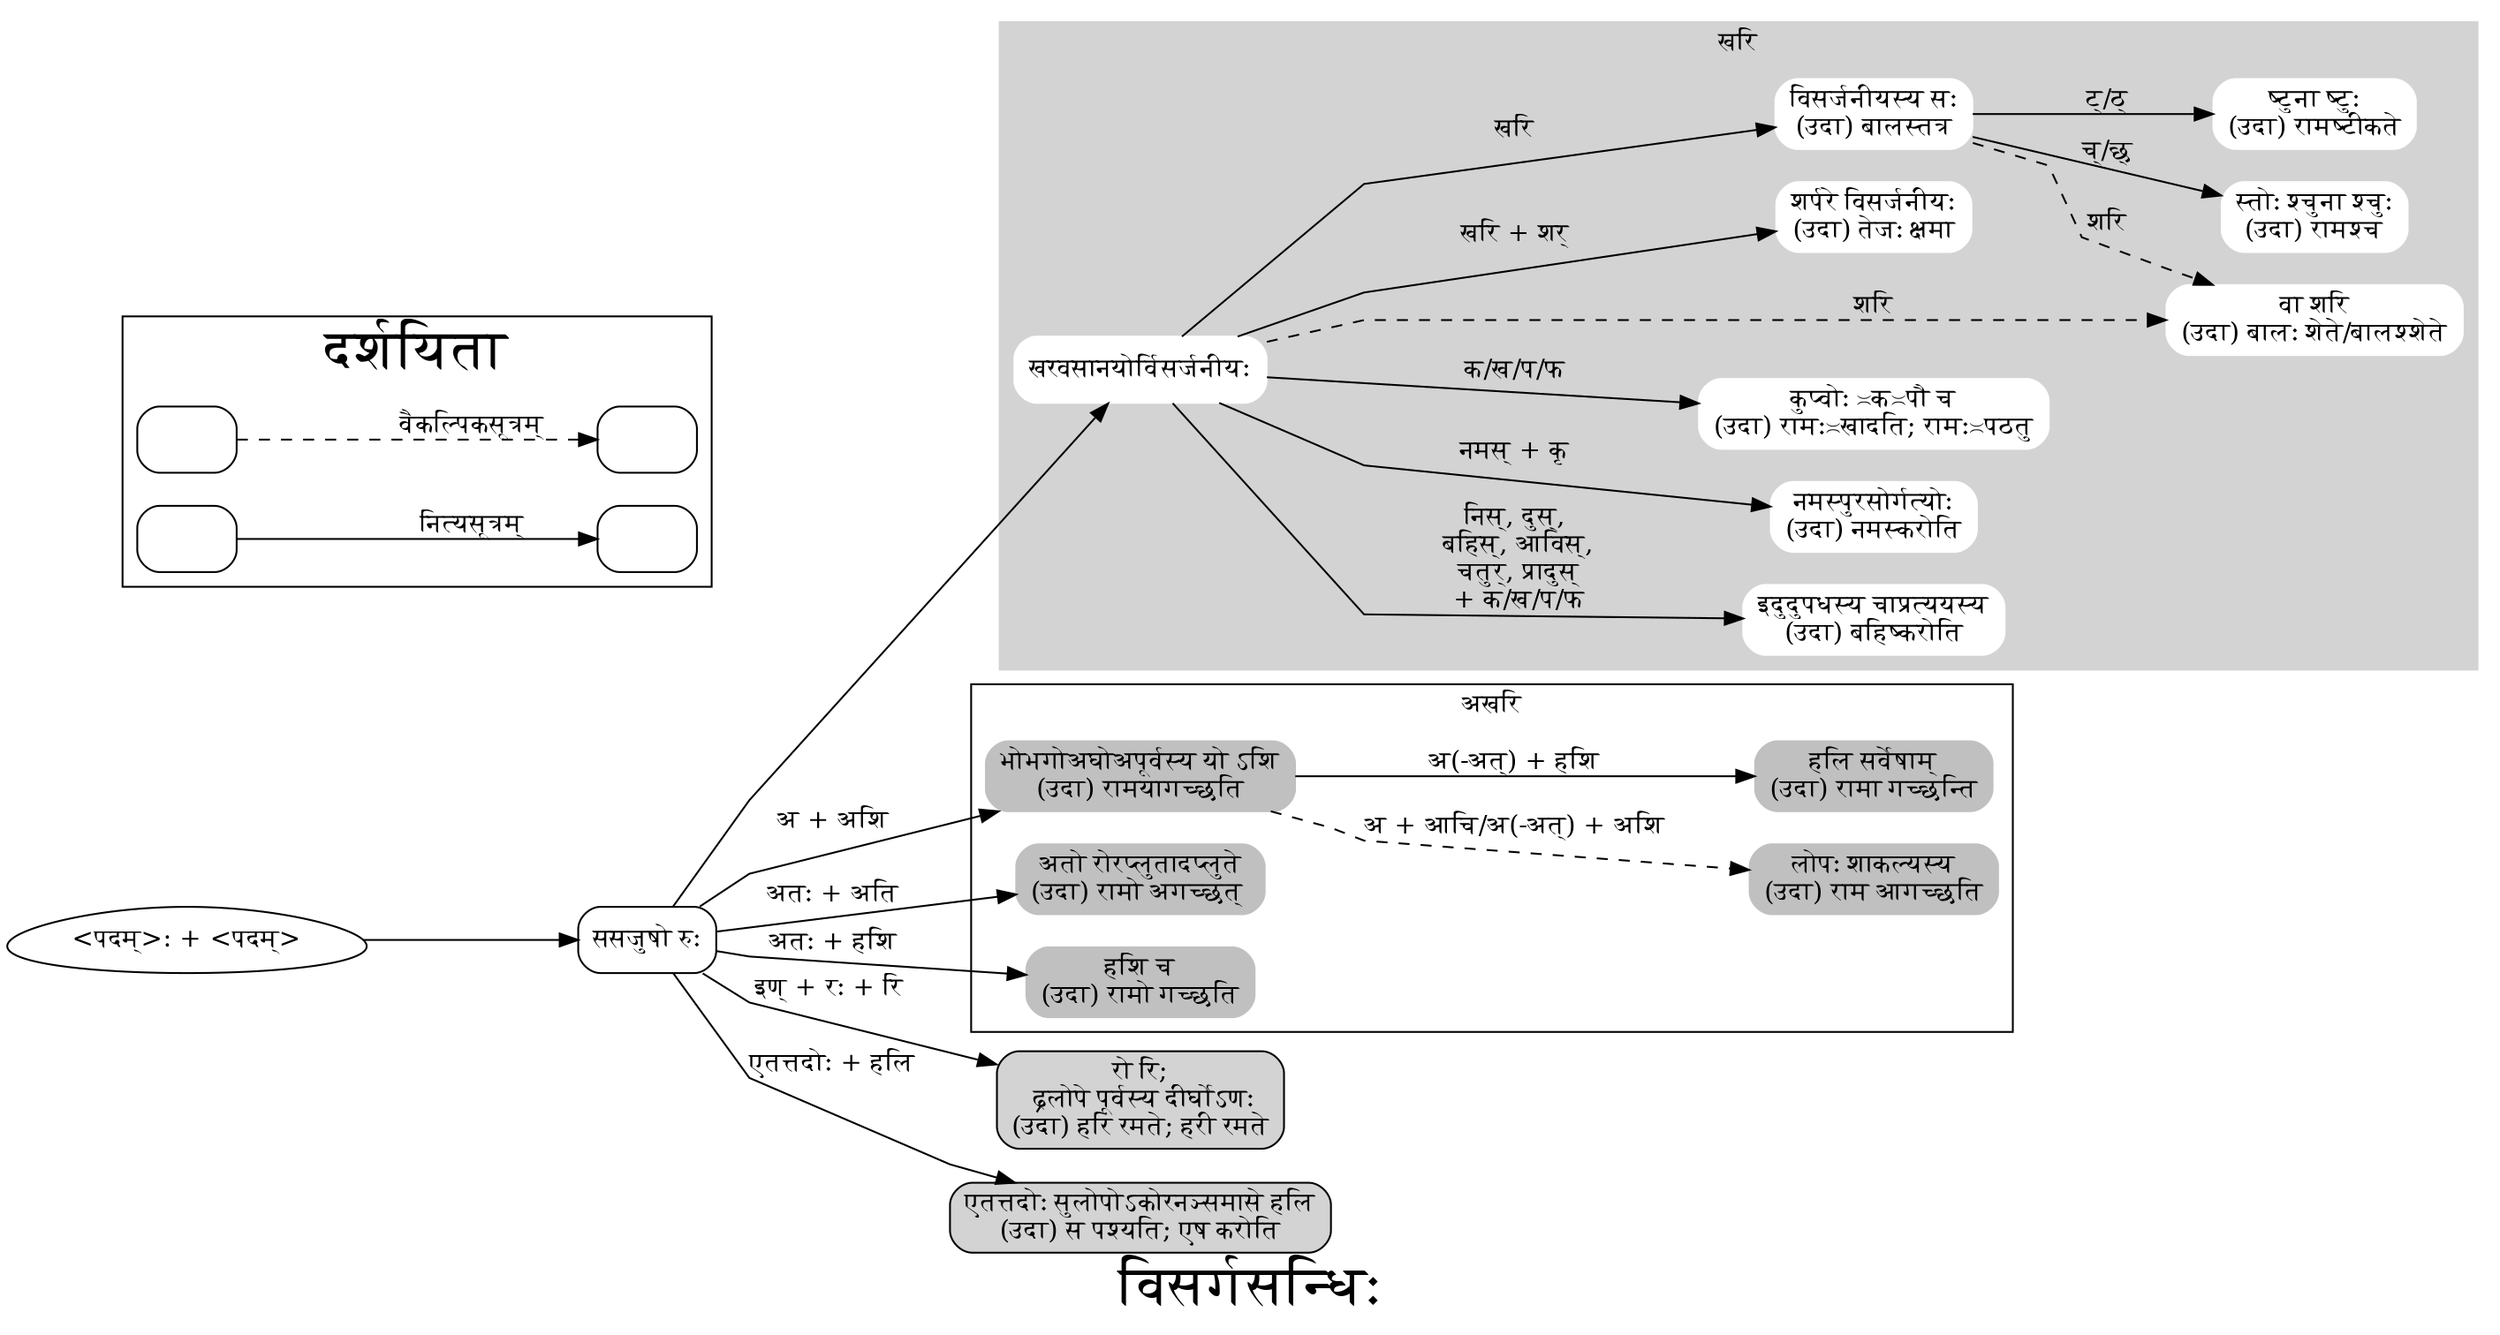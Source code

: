 digraph G {
        label="विसर्गसन्धिः";
        node [shape=box,
	      style=rounded];
        fontsize=30.0;
        rankdir=LR;
        splines=polyline;
        subgraph cluster_0 {
                label="खरि";
                fontsize = 14.0;
                style=filled;
                color=lightgrey;
                node [style="filled,rounded",
		      color=white];
                a0 [label="खरवसानयोर्विसर्जनीयः",
		    href="http://avg-sanskrit.org/sutras/8-3-15.html"];
                a6 [label="इदुदुपधस्य चाप्रत्ययस्य\n(उदा) बहिष्करोति"];
                a5 [label="नमस्पुरसोर्गत्योः\n(उदा) नमस्करोति"];
                a4 [label="कुप्वोः ≍क≍पौ च\n(उदा) रामः≍खादति; रामः≍पठतु"];
                a3 [label="वा शरि\n(उदा) बालः शेते/बालश्शेते"];
                a2 [label="शर्परे विसर्जनीयः\n(उदा) तेजः क्षमा"];
                a1 [label="विसर्जनीयस्य सः\n(उदा) बालस्तत्र",
		    href="http://avg-sanskrit.org/sutras/8-3-34.html"];
                a7 [label="स्तोः श्चुना श्चुः\n(उदा) रामश्च"];
                a8 [label="ष्टुना ष्टुः\n(उदा) रामष्टीकते"];
                a0 -> a1 [label="खरि"];
                a0 -> a2 [label="\nखरि + शर्"];
                a0 -> a3 [label="शरि",
			  style=dashed];
                a0 -> a4 [label="\nक/ख/प/फ"];
                a0 -> a5 [label="\nनमस् + कृ"];
                a0 -> a6 [label="निस्, दुस्,\n बहिस्, आविस्,\n चतुर्, प्रादुस्\n + क/ख/प/फ"];
                a1 -> a3 [label="\nशरि", style=dashed];
                a1 -> a7 [label="च्/छ्"];
                a1 -> a8 [label="ट्/ठ्"];
        }

        subgraph cluster_1 {
                label="अखरि";
                fontsize = 14.0;
                node [style="filled,rounded", color=grey];
                b0 [label="भोभगोअघोअपूर्वस्य यो ऽशि\n(उदा) रामयागच्छति"];
                b1 [label="अतो रोरप्लुतादप्लुते\n(उदा) रामो अगच्छत् "];
                b2 [label="हशि च\n(उदा) रामो गच्छति"];
                b3 [label="लोपः शाकल्यस्य\n(उदा) राम आगच्छति"];
                b4 [label="हलि सर्वेषाम्\n(उदा) रामा गच्छन्ति"];
                b0 -> b3 [label="\nअ + आचि/अ(-अत्) + अशि"; style=dashed];
                b0 -> b4 [label="अ(-अत्) + हशि"];
        }

        c0 [label="रो रि;\n ढ्रलोपे पूर्वस्य दीर्घोऽणः\n(उदा) हरि रमते; हरी रमते",
	    style="filled,rounded"];
        d0 [label="एतत्तदोः सुलोपोऽकोरनञ्समासे हलि\n(उदा) स पश्यति; एष करोति",
	    style="filled,rounded"];

        start0 [label="<पदम्>: + <पदम्>"];
        start1 [label="ससजुषो रुः",
		href="http://avg-sanskrit.org/sutras/8-2-66.html"];
        start0 -> start1;
        start1 -> a0;
        start1 -> b0 [label="अ + अशि"];
        start1 -> b1 [label="अतः + अति"];
        start1 -> b2 [label="अतः + हशि"];
        start1 -> c0 [label="इण्‌ + रः + रि "];
        start1 -> d0 [label="एतत्तदोः + हलि"];

        start0 [shape=egg];

        subgraph cluster_leg {
                label="दर्शयिता";
                legend1 [label=""];
                legend2 [label=""];
                legend3 [label=""];
                legend4 [label=""];
                legend1 -> legend2 [label="वैकल्पिकसूत्रम्",
				    style=dashed];
                legend3 -> legend4 [label="नित्यसूत्रम्"];
        }
}
